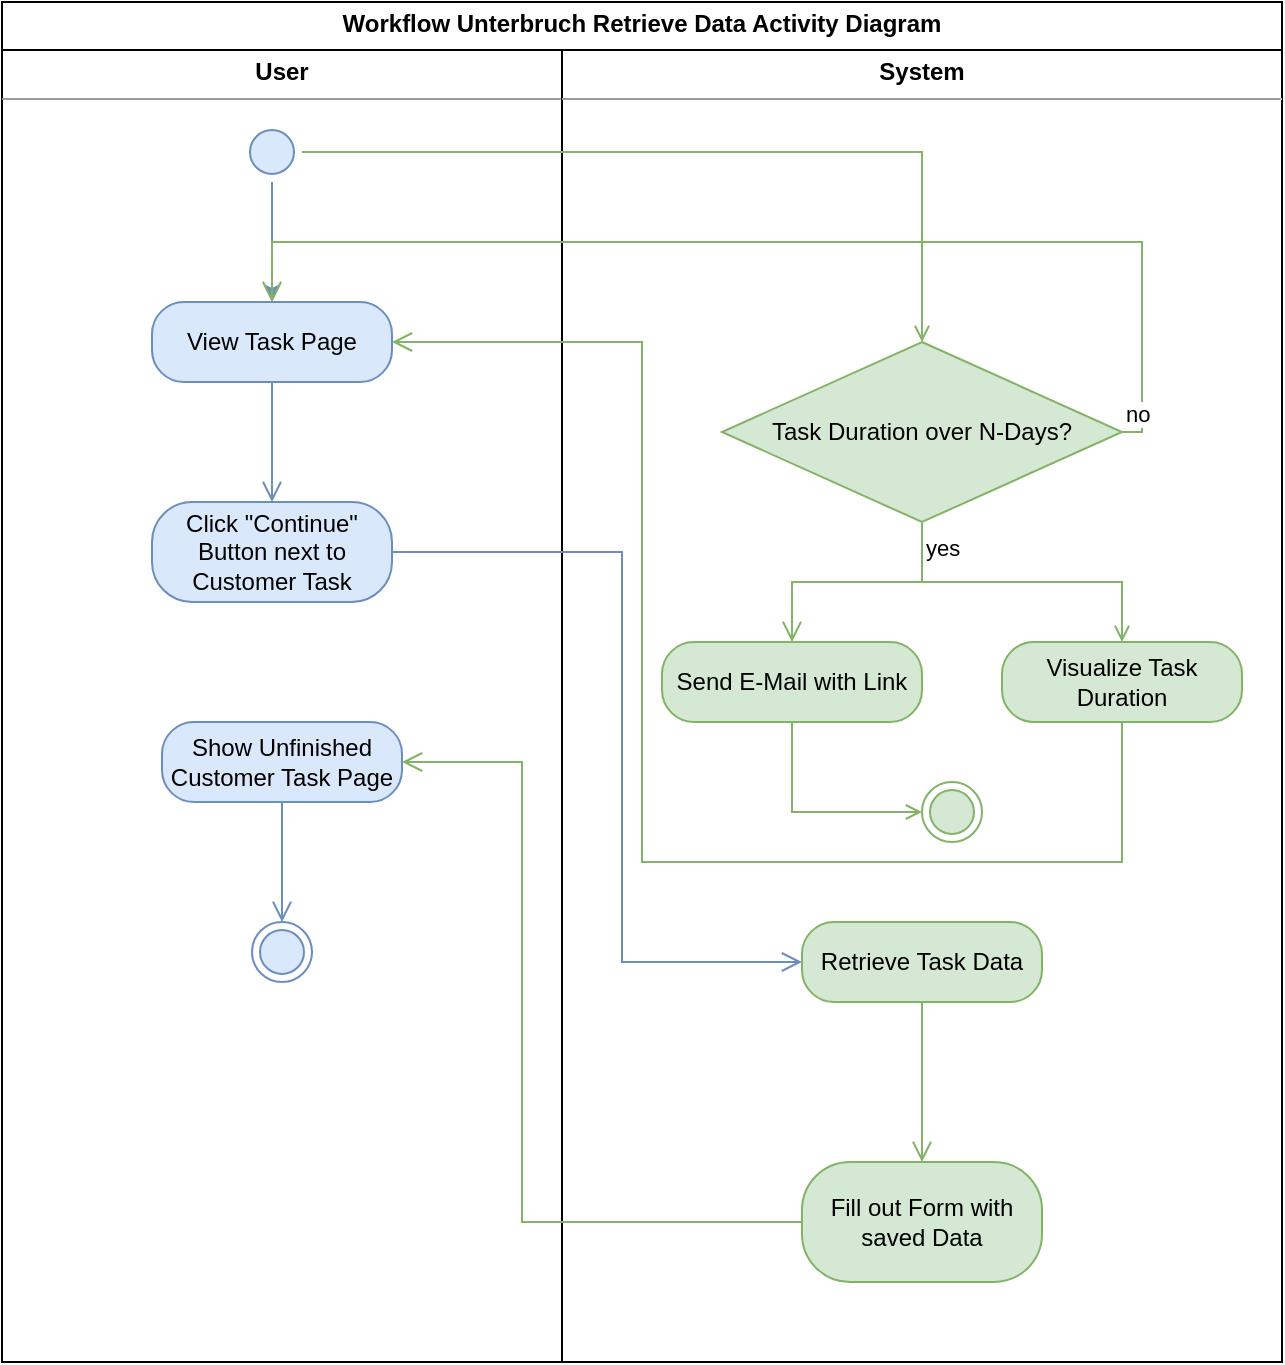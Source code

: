 <mxfile version="24.0.2" type="device">
  <diagram name="Page-1" id="kfeUM7ncF0NBmRUnIfUb">
    <mxGraphModel dx="2954" dy="1134" grid="1" gridSize="10" guides="1" tooltips="1" connect="1" arrows="1" fold="1" page="1" pageScale="1" pageWidth="850" pageHeight="1100" math="0" shadow="0">
      <root>
        <mxCell id="0" />
        <mxCell id="1" parent="0" />
        <mxCell id="3npMG4CBkp7sPQHAlQO3-1" value="&lt;p style=&quot;margin:0px;margin-top:4px;text-align:center;&quot;&gt;&lt;b&gt;Workflow Unterbruch Retrieve Data Activity Diagram&lt;/b&gt;&lt;br&gt;&lt;/p&gt;&lt;hr size=&quot;1&quot;&gt;&lt;div style=&quot;height:2px;&quot;&gt;&lt;/div&gt;" style="verticalAlign=top;align=left;overflow=fill;html=1;whiteSpace=wrap;" parent="1" vertex="1">
          <mxGeometry x="120" y="80" width="640" height="680" as="geometry" />
        </mxCell>
        <mxCell id="3npMG4CBkp7sPQHAlQO3-2" value="&lt;p style=&quot;margin:0px;margin-top:4px;text-align:center;&quot;&gt;&lt;b&gt;User&lt;/b&gt;&lt;br&gt;&lt;/p&gt;&lt;hr size=&quot;1&quot;&gt;&lt;div style=&quot;height:2px;&quot;&gt;&lt;/div&gt;" style="verticalAlign=top;align=left;overflow=fill;html=1;whiteSpace=wrap;" parent="1" vertex="1">
          <mxGeometry x="120" y="104" width="280" height="656" as="geometry" />
        </mxCell>
        <mxCell id="3npMG4CBkp7sPQHAlQO3-3" value="&lt;p style=&quot;margin:0px;margin-top:4px;text-align:center;&quot;&gt;&lt;b&gt;System&lt;/b&gt;&lt;br&gt;&lt;/p&gt;&lt;hr size=&quot;1&quot;&gt;&lt;div style=&quot;height:2px;&quot;&gt;&lt;/div&gt;" style="verticalAlign=top;align=left;overflow=fill;html=1;whiteSpace=wrap;" parent="1" vertex="1">
          <mxGeometry x="400" y="104" width="360" height="656" as="geometry" />
        </mxCell>
        <mxCell id="RTWE98j4PJ2n2rW44HKh-9" style="edgeStyle=orthogonalEdgeStyle;rounded=0;orthogonalLoop=1;jettySize=auto;html=1;fillColor=#dae8fc;strokeColor=#6c8ebf;entryX=0.5;entryY=0;entryDx=0;entryDy=0;" parent="1" source="3npMG4CBkp7sPQHAlQO3-4" target="3npMG4CBkp7sPQHAlQO3-6" edge="1">
          <mxGeometry relative="1" as="geometry">
            <Array as="points" />
            <mxPoint x="180" y="210" as="targetPoint" />
          </mxGeometry>
        </mxCell>
        <mxCell id="RTWE98j4PJ2n2rW44HKh-22" style="edgeStyle=orthogonalEdgeStyle;rounded=0;orthogonalLoop=1;jettySize=auto;html=1;entryX=0.5;entryY=0;entryDx=0;entryDy=0;fillColor=#d5e8d4;strokeColor=#82b366;endArrow=open;endFill=0;" parent="1" source="3npMG4CBkp7sPQHAlQO3-4" target="RTWE98j4PJ2n2rW44HKh-13" edge="1">
          <mxGeometry relative="1" as="geometry">
            <Array as="points">
              <mxPoint x="580" y="155" />
            </Array>
          </mxGeometry>
        </mxCell>
        <mxCell id="3npMG4CBkp7sPQHAlQO3-4" value="" style="ellipse;html=1;shape=startState;fillColor=#dae8fc;strokeColor=#6c8ebf;" parent="1" vertex="1">
          <mxGeometry x="240" y="140" width="30" height="30" as="geometry" />
        </mxCell>
        <mxCell id="3npMG4CBkp7sPQHAlQO3-6" value="View Task Page" style="rounded=1;whiteSpace=wrap;html=1;arcSize=40;fillColor=#dae8fc;strokeColor=#6c8ebf;" parent="1" vertex="1">
          <mxGeometry x="195" y="230" width="120" height="40" as="geometry" />
        </mxCell>
        <mxCell id="3npMG4CBkp7sPQHAlQO3-7" value="" style="edgeStyle=orthogonalEdgeStyle;html=1;verticalAlign=bottom;endArrow=open;endSize=8;strokeColor=#6c8ebf;rounded=0;fillColor=#dae8fc;" parent="1" source="3npMG4CBkp7sPQHAlQO3-6" edge="1">
          <mxGeometry relative="1" as="geometry">
            <mxPoint x="255" y="330" as="targetPoint" />
          </mxGeometry>
        </mxCell>
        <mxCell id="3npMG4CBkp7sPQHAlQO3-8" value="Click &quot;Continue&quot; Button next to Customer Task" style="rounded=1;whiteSpace=wrap;html=1;arcSize=40;fillColor=#dae8fc;strokeColor=#6c8ebf;" parent="1" vertex="1">
          <mxGeometry x="195" y="330" width="120" height="50" as="geometry" />
        </mxCell>
        <mxCell id="3npMG4CBkp7sPQHAlQO3-9" value="" style="edgeStyle=orthogonalEdgeStyle;html=1;verticalAlign=bottom;endArrow=open;endSize=8;strokeColor=#6c8ebf;rounded=0;fillColor=#dae8fc;entryX=0;entryY=0.5;entryDx=0;entryDy=0;" parent="1" source="3npMG4CBkp7sPQHAlQO3-8" target="3npMG4CBkp7sPQHAlQO3-10" edge="1">
          <mxGeometry relative="1" as="geometry">
            <mxPoint x="255" y="430" as="targetPoint" />
            <Array as="points">
              <mxPoint x="430" y="355" />
              <mxPoint x="430" y="560" />
            </Array>
          </mxGeometry>
        </mxCell>
        <mxCell id="3npMG4CBkp7sPQHAlQO3-10" value="Retrieve Task Data" style="rounded=1;whiteSpace=wrap;html=1;arcSize=40;fillColor=#d5e8d4;strokeColor=#82b366;" parent="1" vertex="1">
          <mxGeometry x="520" y="540" width="120" height="40" as="geometry" />
        </mxCell>
        <mxCell id="3npMG4CBkp7sPQHAlQO3-11" value="" style="edgeStyle=orthogonalEdgeStyle;html=1;verticalAlign=bottom;endArrow=open;endSize=8;strokeColor=#82b366;rounded=0;fillColor=#d5e8d4;entryX=0.5;entryY=0;entryDx=0;entryDy=0;" parent="1" source="3npMG4CBkp7sPQHAlQO3-10" target="3npMG4CBkp7sPQHAlQO3-15" edge="1">
          <mxGeometry relative="1" as="geometry">
            <mxPoint x="580" y="430" as="targetPoint" />
          </mxGeometry>
        </mxCell>
        <mxCell id="3npMG4CBkp7sPQHAlQO3-15" value="Fill out Form with saved Data" style="rounded=1;whiteSpace=wrap;html=1;arcSize=40;fillColor=#d5e8d4;strokeColor=#82b366;" parent="1" vertex="1">
          <mxGeometry x="520" y="660" width="120" height="60" as="geometry" />
        </mxCell>
        <mxCell id="3npMG4CBkp7sPQHAlQO3-16" value="" style="edgeStyle=orthogonalEdgeStyle;html=1;verticalAlign=bottom;endArrow=open;endSize=8;strokeColor=#82b366;rounded=0;fillColor=#d5e8d4;entryX=1;entryY=0.5;entryDx=0;entryDy=0;" parent="1" source="3npMG4CBkp7sPQHAlQO3-15" target="3npMG4CBkp7sPQHAlQO3-17" edge="1">
          <mxGeometry relative="1" as="geometry">
            <mxPoint x="580" y="530" as="targetPoint" />
            <Array as="points">
              <mxPoint x="380" y="690" />
              <mxPoint x="380" y="460" />
            </Array>
          </mxGeometry>
        </mxCell>
        <mxCell id="3npMG4CBkp7sPQHAlQO3-17" value="Show Unfinished Customer Task Page" style="rounded=1;whiteSpace=wrap;html=1;arcSize=40;fillColor=#dae8fc;strokeColor=#6c8ebf;" parent="1" vertex="1">
          <mxGeometry x="200" y="440" width="120" height="40" as="geometry" />
        </mxCell>
        <mxCell id="3npMG4CBkp7sPQHAlQO3-18" value="" style="edgeStyle=orthogonalEdgeStyle;html=1;verticalAlign=bottom;endArrow=open;endSize=8;strokeColor=#6c8ebf;rounded=0;fillColor=#dae8fc;" parent="1" source="3npMG4CBkp7sPQHAlQO3-17" edge="1">
          <mxGeometry relative="1" as="geometry">
            <mxPoint x="260" y="540" as="targetPoint" />
          </mxGeometry>
        </mxCell>
        <mxCell id="3npMG4CBkp7sPQHAlQO3-19" value="" style="ellipse;html=1;shape=endState;fillColor=#dae8fc;strokeColor=#6c8ebf;" parent="1" vertex="1">
          <mxGeometry x="245" y="540" width="30" height="30" as="geometry" />
        </mxCell>
        <mxCell id="UtXYJ5dN2m1Lnok2iP51-1" style="edgeStyle=orthogonalEdgeStyle;rounded=0;orthogonalLoop=1;jettySize=auto;html=1;fillColor=#d5e8d4;strokeColor=#82b366;endArrow=open;endFill=0;" parent="1" source="RTWE98j4PJ2n2rW44HKh-13" target="RTWE98j4PJ2n2rW44HKh-18" edge="1">
          <mxGeometry relative="1" as="geometry" />
        </mxCell>
        <mxCell id="RTWE98j4PJ2n2rW44HKh-13" value="Task Duration over N-Days?" style="rhombus;whiteSpace=wrap;html=1;fillColor=#d5e8d4;strokeColor=#82b366;" parent="1" vertex="1">
          <mxGeometry x="480" y="250" width="200" height="90" as="geometry" />
        </mxCell>
        <mxCell id="RTWE98j4PJ2n2rW44HKh-14" value="no" style="edgeStyle=orthogonalEdgeStyle;html=1;align=left;verticalAlign=bottom;endArrow=open;endSize=8;strokeColor=#82b366;rounded=0;fillColor=#d5e8d4;entryX=0.5;entryY=0;entryDx=0;entryDy=0;" parent="1" source="RTWE98j4PJ2n2rW44HKh-13" target="3npMG4CBkp7sPQHAlQO3-6" edge="1">
          <mxGeometry x="-1" relative="1" as="geometry">
            <mxPoint x="685" y="210" as="targetPoint" />
            <Array as="points">
              <mxPoint x="690" y="295" />
              <mxPoint x="690" y="200" />
              <mxPoint x="255" y="200" />
            </Array>
          </mxGeometry>
        </mxCell>
        <mxCell id="RTWE98j4PJ2n2rW44HKh-15" value="yes" style="edgeStyle=orthogonalEdgeStyle;html=1;align=left;verticalAlign=top;endArrow=open;endSize=8;strokeColor=#82b366;rounded=0;fillColor=#d5e8d4;" parent="1" source="RTWE98j4PJ2n2rW44HKh-13" target="RTWE98j4PJ2n2rW44HKh-17" edge="1">
          <mxGeometry x="-1" relative="1" as="geometry">
            <mxPoint x="580" y="340" as="targetPoint" />
          </mxGeometry>
        </mxCell>
        <mxCell id="RTWE98j4PJ2n2rW44HKh-21" style="edgeStyle=orthogonalEdgeStyle;rounded=0;orthogonalLoop=1;jettySize=auto;html=1;entryX=0;entryY=0.5;entryDx=0;entryDy=0;fillColor=#d5e8d4;strokeColor=#82b366;endArrow=open;endFill=0;" parent="1" source="RTWE98j4PJ2n2rW44HKh-17" target="RTWE98j4PJ2n2rW44HKh-20" edge="1">
          <mxGeometry relative="1" as="geometry" />
        </mxCell>
        <mxCell id="RTWE98j4PJ2n2rW44HKh-17" value="Send E-Mail with Link" style="rounded=1;whiteSpace=wrap;html=1;arcSize=40;fillColor=#d5e8d4;strokeColor=#82b366;" parent="1" vertex="1">
          <mxGeometry x="450" y="400" width="130" height="40" as="geometry" />
        </mxCell>
        <mxCell id="RTWE98j4PJ2n2rW44HKh-18" value="Visualize Task Duration" style="rounded=1;whiteSpace=wrap;html=1;arcSize=40;fillColor=#d5e8d4;strokeColor=#82b366;" parent="1" vertex="1">
          <mxGeometry x="620" y="400" width="120" height="40" as="geometry" />
        </mxCell>
        <mxCell id="RTWE98j4PJ2n2rW44HKh-19" value="" style="edgeStyle=orthogonalEdgeStyle;html=1;verticalAlign=bottom;endArrow=open;endSize=8;strokeColor=#82b366;rounded=0;entryX=1;entryY=0.5;entryDx=0;entryDy=0;fillColor=#d5e8d4;exitX=0.5;exitY=1;exitDx=0;exitDy=0;" parent="1" source="RTWE98j4PJ2n2rW44HKh-18" target="3npMG4CBkp7sPQHAlQO3-6" edge="1">
          <mxGeometry relative="1" as="geometry">
            <mxPoint x="690" y="510" as="targetPoint" />
            <Array as="points">
              <mxPoint x="680" y="510" />
              <mxPoint x="440" y="510" />
              <mxPoint x="440" y="250" />
            </Array>
          </mxGeometry>
        </mxCell>
        <mxCell id="RTWE98j4PJ2n2rW44HKh-20" value="" style="ellipse;html=1;shape=endState;fillColor=#d5e8d4;strokeColor=#82b366;" parent="1" vertex="1">
          <mxGeometry x="580" y="470" width="30" height="30" as="geometry" />
        </mxCell>
      </root>
    </mxGraphModel>
  </diagram>
</mxfile>
